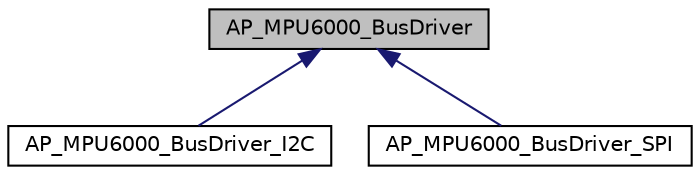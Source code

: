 digraph "AP_MPU6000_BusDriver"
{
 // INTERACTIVE_SVG=YES
  edge [fontname="Helvetica",fontsize="10",labelfontname="Helvetica",labelfontsize="10"];
  node [fontname="Helvetica",fontsize="10",shape=record];
  Node1 [label="AP_MPU6000_BusDriver",height=0.2,width=0.4,color="black", fillcolor="grey75", style="filled", fontcolor="black"];
  Node1 -> Node2 [dir="back",color="midnightblue",fontsize="10",style="solid",fontname="Helvetica"];
  Node2 [label="AP_MPU6000_BusDriver_I2C",height=0.2,width=0.4,color="black", fillcolor="white", style="filled",URL="$classAP__MPU6000__BusDriver__I2C.html"];
  Node1 -> Node3 [dir="back",color="midnightblue",fontsize="10",style="solid",fontname="Helvetica"];
  Node3 [label="AP_MPU6000_BusDriver_SPI",height=0.2,width=0.4,color="black", fillcolor="white", style="filled",URL="$classAP__MPU6000__BusDriver__SPI.html"];
}
